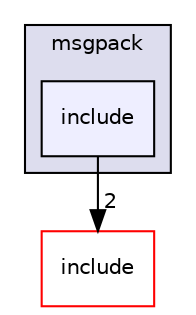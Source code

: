 digraph "C:/Users/folae/Documents/Code/Big-Projects/ArkScript/Ark/lib/modules/msgpack/include" {
  compound=true
  node [ fontsize="10", fontname="Helvetica"];
  edge [ labelfontsize="10", labelfontname="Helvetica"];
  subgraph clusterdir_90d684f488063271c779a5731f248194 {
    graph [ bgcolor="#ddddee", pencolor="black", label="msgpack" fontname="Helvetica", fontsize="10", URL="dir_90d684f488063271c779a5731f248194.html"]
  dir_fe09a55e7017d82587977f5cd5293b79 [shape=box, label="include", style="filled", fillcolor="#eeeeff", pencolor="black", URL="dir_fe09a55e7017d82587977f5cd5293b79.html"];
  }
  dir_ee54abb1d0914f5c6987d7690c8d0f8d [shape=box label="include" fillcolor="white" style="filled" color="red" URL="dir_ee54abb1d0914f5c6987d7690c8d0f8d.html"];
  dir_fe09a55e7017d82587977f5cd5293b79->dir_ee54abb1d0914f5c6987d7690c8d0f8d [headlabel="2", labeldistance=1.5 headhref="dir_000033_000031.html"];
}
